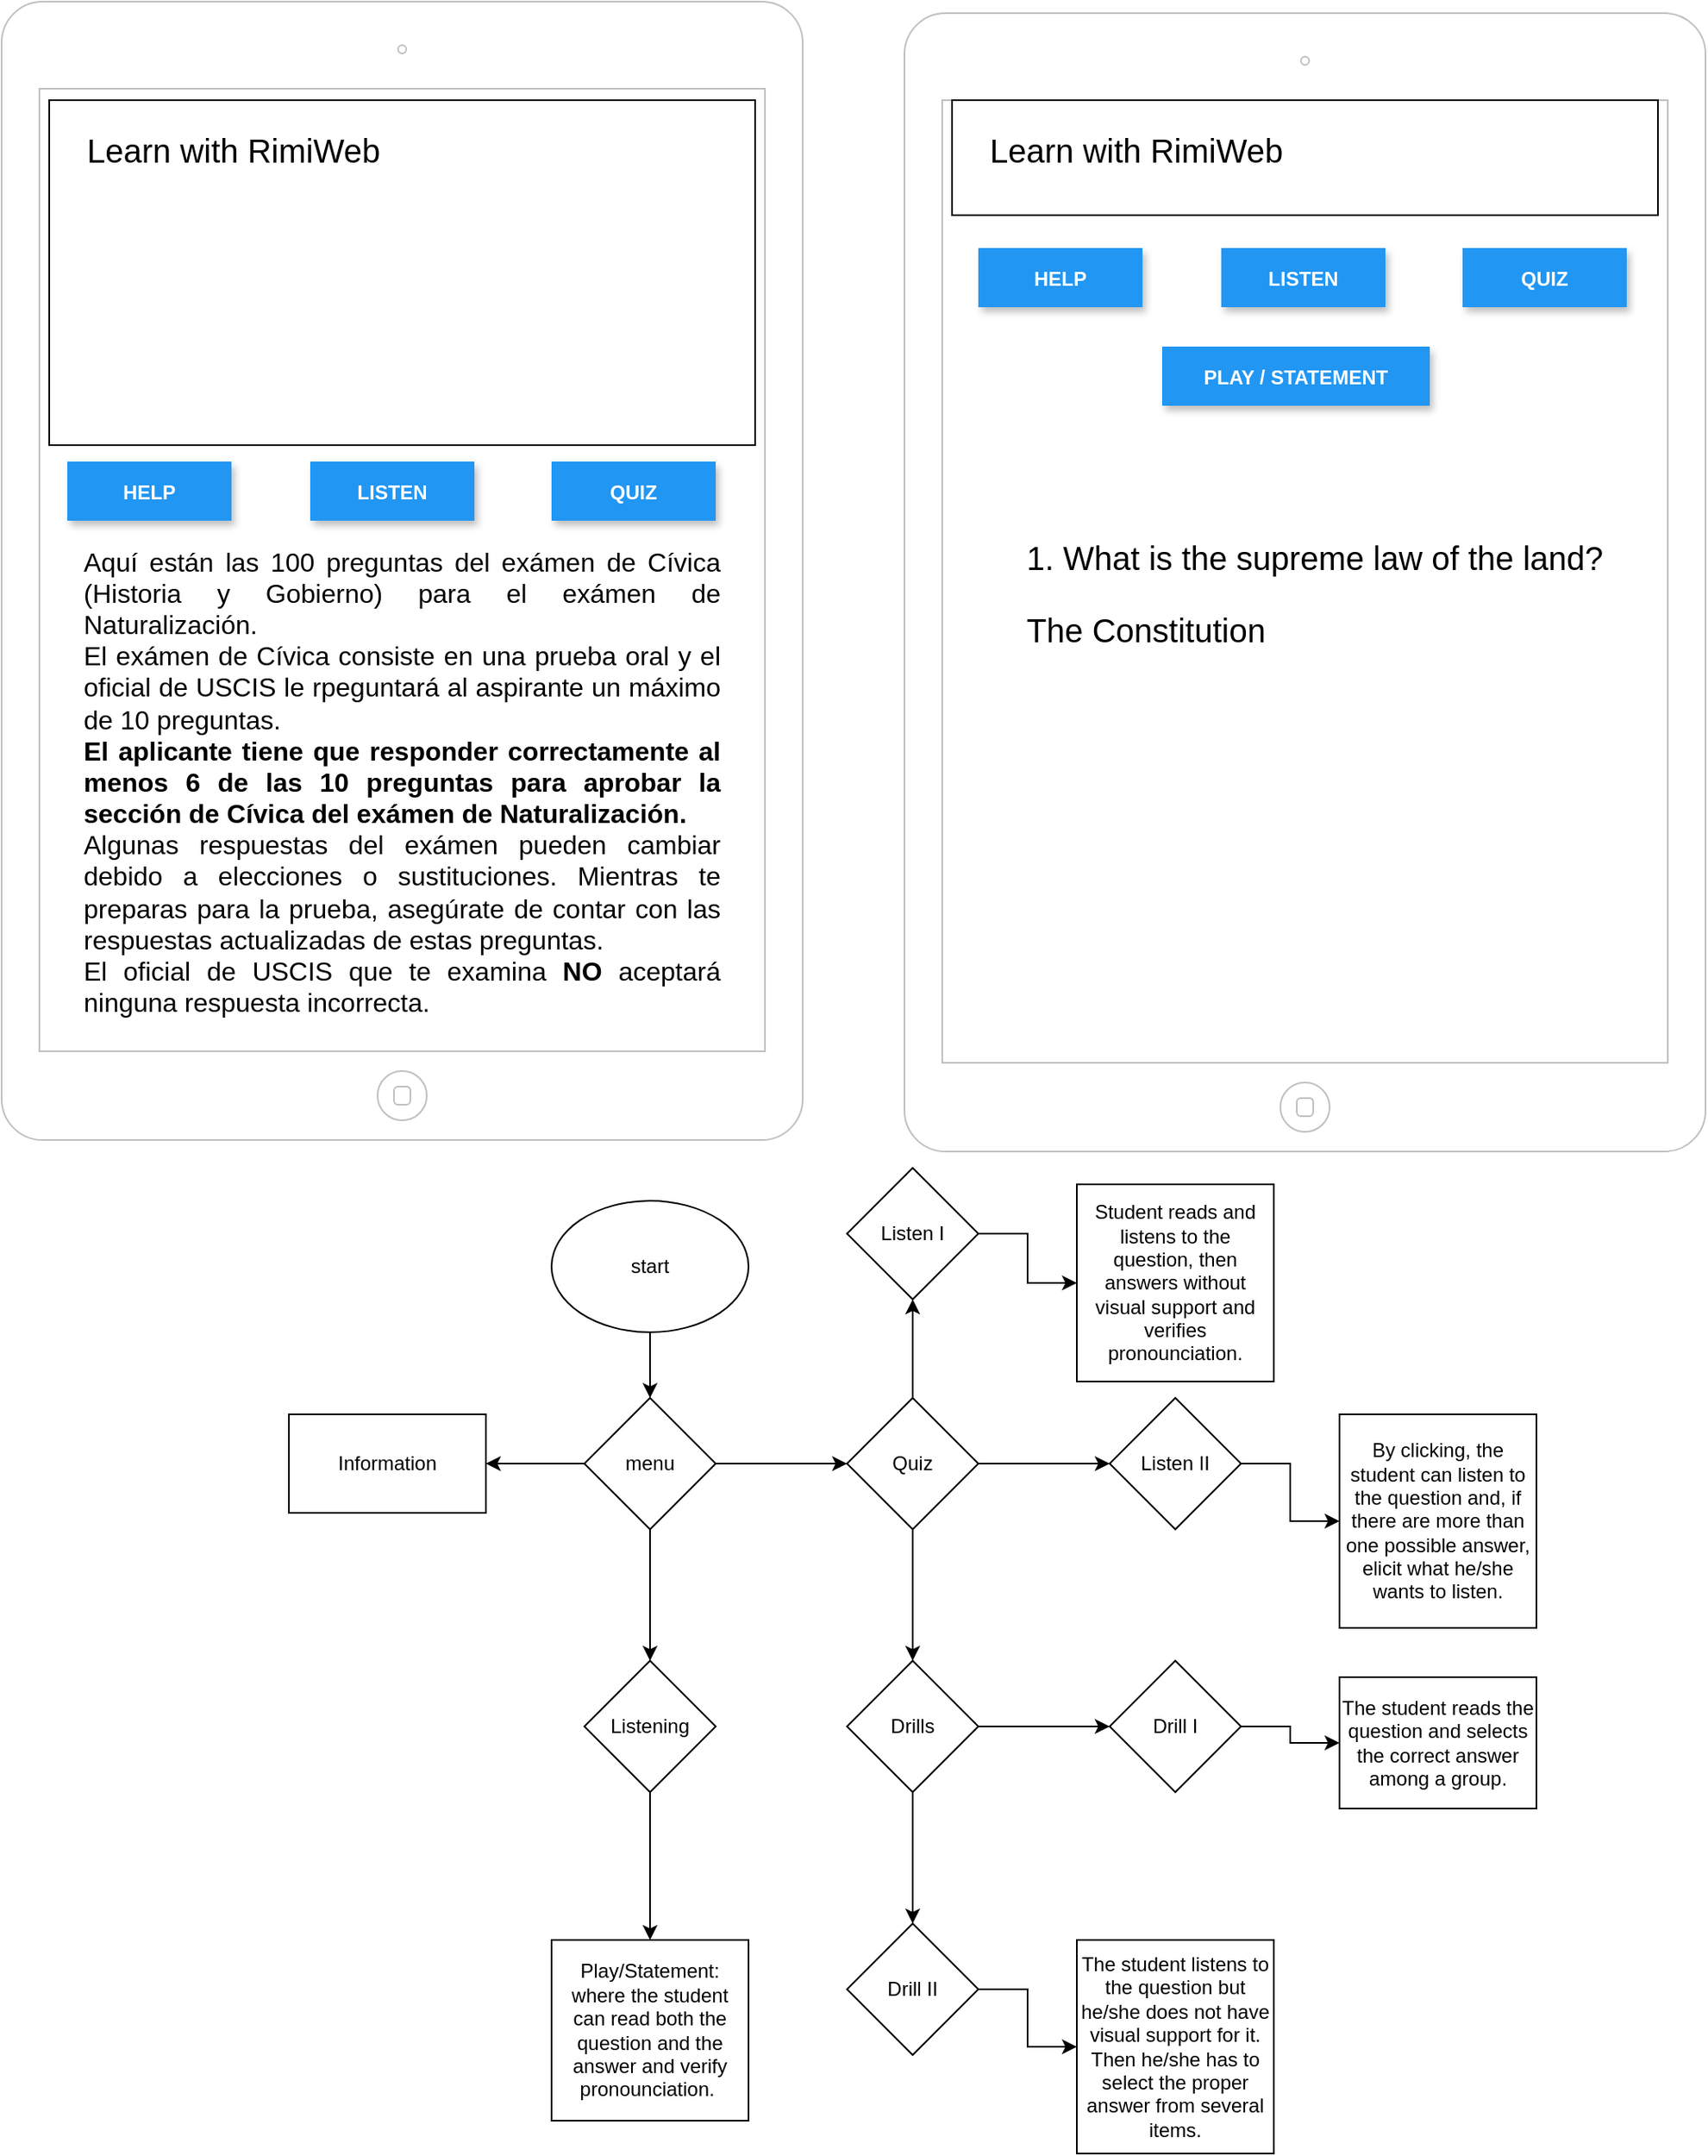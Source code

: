 <mxfile>
    <diagram id="-5OFYR35k2bZT_mLkJPc" name="Page-1">
        <mxGraphModel dx="1342" dy="1895" grid="1" gridSize="10" guides="1" tooltips="1" connect="1" arrows="1" fold="1" page="1" pageScale="1" pageWidth="850" pageHeight="1100" math="0" shadow="0">
            <root>
                <mxCell id="0"/>
                <mxCell id="1" parent="0"/>
                <mxCell id="2" value="" style="html=1;verticalLabelPosition=bottom;labelBackgroundColor=#ffffff;verticalAlign=top;shadow=0;dashed=0;strokeWidth=1;shape=mxgraph.ios7.misc.ipad10inch;strokeColor=#c0c0c0;" parent="1" vertex="1">
                    <mxGeometry x="10" y="-150" width="488" height="693" as="geometry"/>
                </mxCell>
                <mxCell id="3" value="" style="rounded=0;whiteSpace=wrap;html=1;" parent="1" vertex="1">
                    <mxGeometry x="39" y="-90" width="430" height="210" as="geometry"/>
                </mxCell>
                <mxCell id="5" value="&lt;p class=&quot;pal1&quot; style=&quot;box-sizing: border-box; margin: 0px; padding: 0px 10px; border: 0px; font-stretch: inherit; font-size: medium; line-height: inherit; vertical-align: baseline; text-align: justify;&quot;&gt;Aquí están las 100 preguntas del exámen de Cívica (Historia y Gobierno) para el exámen de Naturalización.&lt;/p&gt;&lt;p class=&quot;pal2&quot; style=&quot;box-sizing: border-box; margin: 0px; padding: 0px 10px; border: 0px; font-stretch: inherit; font-size: medium; line-height: inherit; vertical-align: baseline; text-align: justify;&quot;&gt;El exámen de Cívica consiste en una prueba oral y el oficial de USCIS le rpeguntará al aspirante un máximo de 10 preguntas.&lt;b style=&quot;box-sizing: border-box&quot;&gt;&lt;br style=&quot;box-sizing: border-box&quot;&gt;El aplicante tiene que responder correctamente al menos 6 de las 10 preguntas para aprobar la sección de Cívica del exámen de Naturalización.&lt;/b&gt;&lt;/p&gt;&lt;p class=&quot;pal3&quot; style=&quot;box-sizing: border-box; margin: 0px; padding: 0px 10px; border: 0px; font-stretch: inherit; font-size: medium; line-height: inherit; vertical-align: baseline; text-align: justify;&quot;&gt;Algunas respuestas del exámen pueden cambiar debido a elecciones o sustituciones. Mientras te preparas para la prueba, asegúrate de contar con las respuestas actualizadas de estas preguntas.&lt;/p&gt;&lt;p class=&quot;pal4&quot; style=&quot;box-sizing: border-box; margin: 0px; padding: 0px 10px; border: 0px; font-stretch: inherit; font-size: medium; line-height: inherit; vertical-align: baseline; text-align: justify;&quot;&gt;El oficial de USCIS que te examina&amp;nbsp;&lt;b style=&quot;box-sizing: border-box&quot;&gt;NO&lt;/b&gt;&amp;nbsp;aceptará ninguna respuesta incorrecta.&lt;/p&gt;" style="text;html=1;strokeColor=none;fillColor=none;align=center;verticalAlign=middle;whiteSpace=wrap;rounded=0;" parent="1" vertex="1">
                    <mxGeometry x="49" y="190" width="410" height="270" as="geometry"/>
                </mxCell>
                <mxCell id="7" value="&#10;&#10;&lt;h2 style=&quot;box-sizing: border-box; margin: 0px; padding: 0px; border: 0px; font-style: normal; font-weight: inherit; font-stretch: inherit; font-size: 20px; line-height: inherit; vertical-align: baseline; letter-spacing: normal; text-indent: 0px; text-transform: none; word-spacing: 0px;&quot;&gt;Learn with RimiWeb&lt;/h2&gt;&#10;&#10;" style="text;html=1;strokeColor=none;fillColor=none;align=left;verticalAlign=middle;whiteSpace=wrap;rounded=0;fontSize=20;labelBackgroundColor=none;" parent="1" vertex="1">
                    <mxGeometry x="60" y="-70" width="340" height="20" as="geometry"/>
                </mxCell>
                <mxCell id="8" value="HELP" style="dashed=0;align=center;fontSize=12;shape=rect;fillColor=#2196F3;strokeColor=none;fontStyle=1;shadow=1;fontColor=#ffffff;labelBackgroundColor=none;" parent="1" vertex="1">
                    <mxGeometry x="50" y="130" width="100" height="36" as="geometry"/>
                </mxCell>
                <mxCell id="9" value="LISTEN" style="dashed=0;align=center;fontSize=12;shape=rect;fillColor=#2196F3;strokeColor=none;fontStyle=1;shadow=1;fontColor=#ffffff;labelBackgroundColor=none;" parent="1" vertex="1">
                    <mxGeometry x="198" y="130" width="100" height="36" as="geometry"/>
                </mxCell>
                <mxCell id="10" value="QUIZ" style="dashed=0;align=center;fontSize=12;shape=rect;fillColor=#2196F3;strokeColor=none;fontStyle=1;shadow=1;fontColor=#ffffff;labelBackgroundColor=none;" parent="1" vertex="1">
                    <mxGeometry x="345" y="130" width="100" height="36" as="geometry"/>
                </mxCell>
                <mxCell id="12" value="" style="html=1;verticalLabelPosition=bottom;labelBackgroundColor=#ffffff;verticalAlign=top;shadow=0;dashed=0;strokeWidth=1;shape=mxgraph.ios7.misc.ipad10inch;strokeColor=#c0c0c0;" parent="1" vertex="1">
                    <mxGeometry x="560" y="-143" width="488" height="693" as="geometry"/>
                </mxCell>
                <mxCell id="13" value="" style="rounded=0;whiteSpace=wrap;html=1;" parent="1" vertex="1">
                    <mxGeometry x="589" y="-90" width="430" height="70" as="geometry"/>
                </mxCell>
                <mxCell id="15" value="&#10;&#10;&lt;h2 style=&quot;box-sizing: border-box; margin: 0px; padding: 0px; border: 0px; font-style: normal; font-weight: inherit; font-stretch: inherit; font-size: 20px; line-height: inherit; vertical-align: baseline; letter-spacing: normal; text-indent: 0px; text-transform: none; word-spacing: 0px;&quot;&gt;Learn with RimiWeb&lt;/h2&gt;&#10;&#10;" style="text;html=1;strokeColor=none;fillColor=none;align=left;verticalAlign=middle;whiteSpace=wrap;rounded=0;fontSize=20;labelBackgroundColor=none;" parent="1" vertex="1">
                    <mxGeometry x="610" y="-70" width="340" height="20" as="geometry"/>
                </mxCell>
                <mxCell id="16" value="HELP" style="dashed=0;align=center;fontSize=12;shape=rect;fillColor=#2196F3;strokeColor=none;fontStyle=1;shadow=1;fontColor=#ffffff;labelBackgroundColor=none;" parent="1" vertex="1">
                    <mxGeometry x="605" width="100" height="36" as="geometry"/>
                </mxCell>
                <mxCell id="17" value="LISTEN" style="dashed=0;align=center;fontSize=12;shape=rect;fillColor=#2196F3;strokeColor=none;fontStyle=1;shadow=1;fontColor=#ffffff;labelBackgroundColor=none;" parent="1" vertex="1">
                    <mxGeometry x="753" width="100" height="36" as="geometry"/>
                </mxCell>
                <mxCell id="18" value="QUIZ" style="dashed=0;align=center;fontSize=12;shape=rect;fillColor=#2196F3;strokeColor=none;fontStyle=1;shadow=1;fontColor=#ffffff;labelBackgroundColor=none;" parent="1" vertex="1">
                    <mxGeometry x="900" width="100" height="36" as="geometry"/>
                </mxCell>
                <mxCell id="19" value="PLAY / STATEMENT" style="dashed=0;align=center;fontSize=12;shape=rect;fillColor=#2196F3;strokeColor=none;fontStyle=1;shadow=1;fontColor=#ffffff;labelBackgroundColor=none;" parent="1" vertex="1">
                    <mxGeometry x="717" y="60" width="163" height="36" as="geometry"/>
                </mxCell>
                <mxCell id="20" value="&lt;p class=&quot;pregunta&quot; style=&quot;box-sizing: border-box; margin: 0px; padding: 10px; border: 0px; font-stretch: inherit; line-height: inherit; vertical-align: baseline; text-align: justify;&quot;&gt;1. What is the supreme law of the land?&lt;/p&gt;&lt;p class=&quot;respuesta&quot; style=&quot;box-sizing: border-box; margin: 0px; padding: 10px; border: 0px; font-stretch: inherit; line-height: inherit; vertical-align: baseline; text-align: justify;&quot;&gt;The Constitution&lt;/p&gt;" style="text;html=1;strokeColor=none;fillColor=none;align=center;verticalAlign=middle;whiteSpace=wrap;rounded=0;labelBackgroundColor=none;fontSize=20;" parent="1" vertex="1">
                    <mxGeometry x="600" y="120" width="420" height="180" as="geometry"/>
                </mxCell>
                <mxCell id="24" value="" style="edgeStyle=orthogonalEdgeStyle;rounded=0;orthogonalLoop=1;jettySize=auto;html=1;" edge="1" parent="1" source="21" target="23">
                    <mxGeometry relative="1" as="geometry"/>
                </mxCell>
                <mxCell id="21" value="" style="ellipse;whiteSpace=wrap;html=1;" vertex="1" parent="1">
                    <mxGeometry x="345" y="580" width="120" height="80" as="geometry"/>
                </mxCell>
                <mxCell id="22" value="start" style="text;html=1;strokeColor=none;fillColor=none;align=center;verticalAlign=middle;whiteSpace=wrap;rounded=0;" vertex="1" parent="1">
                    <mxGeometry x="385" y="610" width="40" height="20" as="geometry"/>
                </mxCell>
                <mxCell id="28" value="" style="edgeStyle=orthogonalEdgeStyle;rounded=0;orthogonalLoop=1;jettySize=auto;html=1;" edge="1" parent="1" source="23" target="27">
                    <mxGeometry relative="1" as="geometry"/>
                </mxCell>
                <mxCell id="31" value="" style="edgeStyle=orthogonalEdgeStyle;rounded=0;orthogonalLoop=1;jettySize=auto;html=1;" edge="1" parent="1" source="23" target="30">
                    <mxGeometry relative="1" as="geometry"/>
                </mxCell>
                <mxCell id="39" value="" style="edgeStyle=orthogonalEdgeStyle;rounded=0;orthogonalLoop=1;jettySize=auto;html=1;" edge="1" parent="1" source="23" target="38">
                    <mxGeometry relative="1" as="geometry"/>
                </mxCell>
                <mxCell id="23" value="" style="rhombus;whiteSpace=wrap;html=1;" vertex="1" parent="1">
                    <mxGeometry x="365" y="700" width="80" height="80" as="geometry"/>
                </mxCell>
                <mxCell id="25" value="menu" style="text;html=1;strokeColor=none;fillColor=none;align=center;verticalAlign=middle;whiteSpace=wrap;rounded=0;" vertex="1" parent="1">
                    <mxGeometry x="385" y="730" width="40" height="20" as="geometry"/>
                </mxCell>
                <mxCell id="27" value="" style="whiteSpace=wrap;html=1;" vertex="1" parent="1">
                    <mxGeometry x="185" y="710" width="120" height="60" as="geometry"/>
                </mxCell>
                <mxCell id="29" value="Information" style="text;html=1;strokeColor=none;fillColor=none;align=center;verticalAlign=middle;whiteSpace=wrap;rounded=0;" vertex="1" parent="1">
                    <mxGeometry x="225" y="730" width="40" height="20" as="geometry"/>
                </mxCell>
                <mxCell id="35" value="" style="edgeStyle=orthogonalEdgeStyle;rounded=0;orthogonalLoop=1;jettySize=auto;html=1;" edge="1" parent="1" source="30" target="34">
                    <mxGeometry relative="1" as="geometry"/>
                </mxCell>
                <mxCell id="30" value="" style="rhombus;whiteSpace=wrap;html=1;" vertex="1" parent="1">
                    <mxGeometry x="365" y="860" width="80" height="80" as="geometry"/>
                </mxCell>
                <mxCell id="32" value="Listening" style="text;html=1;strokeColor=none;fillColor=none;align=center;verticalAlign=middle;whiteSpace=wrap;rounded=0;" vertex="1" parent="1">
                    <mxGeometry x="385" y="890" width="40" height="20" as="geometry"/>
                </mxCell>
                <mxCell id="34" value="Play/Statement: where the student can read both the question and the answer and verify pronounciation.&amp;nbsp;" style="whiteSpace=wrap;html=1;" vertex="1" parent="1">
                    <mxGeometry x="345" y="1030" width="120" height="110" as="geometry"/>
                </mxCell>
                <mxCell id="43" value="" style="edgeStyle=orthogonalEdgeStyle;rounded=0;orthogonalLoop=1;jettySize=auto;html=1;" edge="1" parent="1" source="38" target="42">
                    <mxGeometry relative="1" as="geometry"/>
                </mxCell>
                <mxCell id="45" value="" style="edgeStyle=orthogonalEdgeStyle;rounded=0;orthogonalLoop=1;jettySize=auto;html=1;" edge="1" parent="1" source="38" target="44">
                    <mxGeometry relative="1" as="geometry"/>
                </mxCell>
                <mxCell id="47" value="" style="edgeStyle=orthogonalEdgeStyle;rounded=0;orthogonalLoop=1;jettySize=auto;html=1;" edge="1" parent="1" source="38" target="46">
                    <mxGeometry relative="1" as="geometry"/>
                </mxCell>
                <mxCell id="38" value="Quiz" style="rhombus;whiteSpace=wrap;html=1;" vertex="1" parent="1">
                    <mxGeometry x="525" y="700" width="80" height="80" as="geometry"/>
                </mxCell>
                <mxCell id="49" value="" style="edgeStyle=orthogonalEdgeStyle;rounded=0;orthogonalLoop=1;jettySize=auto;html=1;" edge="1" parent="1" source="42" target="48">
                    <mxGeometry relative="1" as="geometry"/>
                </mxCell>
                <mxCell id="42" value="Listen I" style="rhombus;whiteSpace=wrap;html=1;" vertex="1" parent="1">
                    <mxGeometry x="525" y="560" width="80" height="80" as="geometry"/>
                </mxCell>
                <mxCell id="53" value="" style="edgeStyle=orthogonalEdgeStyle;rounded=0;orthogonalLoop=1;jettySize=auto;html=1;" edge="1" parent="1" source="44" target="52">
                    <mxGeometry relative="1" as="geometry"/>
                </mxCell>
                <mxCell id="44" value="Listen II" style="rhombus;whiteSpace=wrap;html=1;" vertex="1" parent="1">
                    <mxGeometry x="685" y="700" width="80" height="80" as="geometry"/>
                </mxCell>
                <mxCell id="57" value="" style="edgeStyle=orthogonalEdgeStyle;rounded=0;orthogonalLoop=1;jettySize=auto;html=1;" edge="1" parent="1" source="46" target="56">
                    <mxGeometry relative="1" as="geometry"/>
                </mxCell>
                <mxCell id="62" value="" style="edgeStyle=orthogonalEdgeStyle;rounded=0;orthogonalLoop=1;jettySize=auto;html=1;" edge="1" parent="1" source="46" target="61">
                    <mxGeometry relative="1" as="geometry"/>
                </mxCell>
                <mxCell id="46" value="Drills" style="rhombus;whiteSpace=wrap;html=1;" vertex="1" parent="1">
                    <mxGeometry x="525" y="860" width="80" height="80" as="geometry"/>
                </mxCell>
                <mxCell id="48" value="Student reads and listens to the question, then answers without visual support and verifies pronounciation." style="whiteSpace=wrap;html=1;" vertex="1" parent="1">
                    <mxGeometry x="665" y="570" width="120" height="120" as="geometry"/>
                </mxCell>
                <mxCell id="52" value="By clicking, the student can listen to the question and, if there are more than one possible answer, elicit what he/she wants to listen." style="whiteSpace=wrap;html=1;" vertex="1" parent="1">
                    <mxGeometry x="825" y="710" width="120" height="130" as="geometry"/>
                </mxCell>
                <mxCell id="59" value="" style="edgeStyle=orthogonalEdgeStyle;rounded=0;orthogonalLoop=1;jettySize=auto;html=1;" edge="1" parent="1" source="56" target="58">
                    <mxGeometry relative="1" as="geometry"/>
                </mxCell>
                <mxCell id="56" value="Drill I" style="rhombus;whiteSpace=wrap;html=1;" vertex="1" parent="1">
                    <mxGeometry x="685" y="860" width="80" height="80" as="geometry"/>
                </mxCell>
                <mxCell id="58" value="&lt;p&gt;The student reads the question and selects the correct answer among a group.&lt;/p&gt;" style="whiteSpace=wrap;html=1;align=center;" vertex="1" parent="1">
                    <mxGeometry x="825" y="870" width="120" height="80" as="geometry"/>
                </mxCell>
                <mxCell id="64" value="" style="edgeStyle=orthogonalEdgeStyle;rounded=0;orthogonalLoop=1;jettySize=auto;html=1;" edge="1" parent="1" source="61" target="63">
                    <mxGeometry relative="1" as="geometry"/>
                </mxCell>
                <mxCell id="61" value="Drill II" style="rhombus;whiteSpace=wrap;html=1;" vertex="1" parent="1">
                    <mxGeometry x="525" y="1020" width="80" height="80" as="geometry"/>
                </mxCell>
                <mxCell id="63" value="The student listens to the question but he/she does not have visual support for it. Then he/she has to select the proper answer from several items." style="whiteSpace=wrap;html=1;" vertex="1" parent="1">
                    <mxGeometry x="665" y="1030" width="120" height="130" as="geometry"/>
                </mxCell>
            </root>
        </mxGraphModel>
    </diagram>
</mxfile>